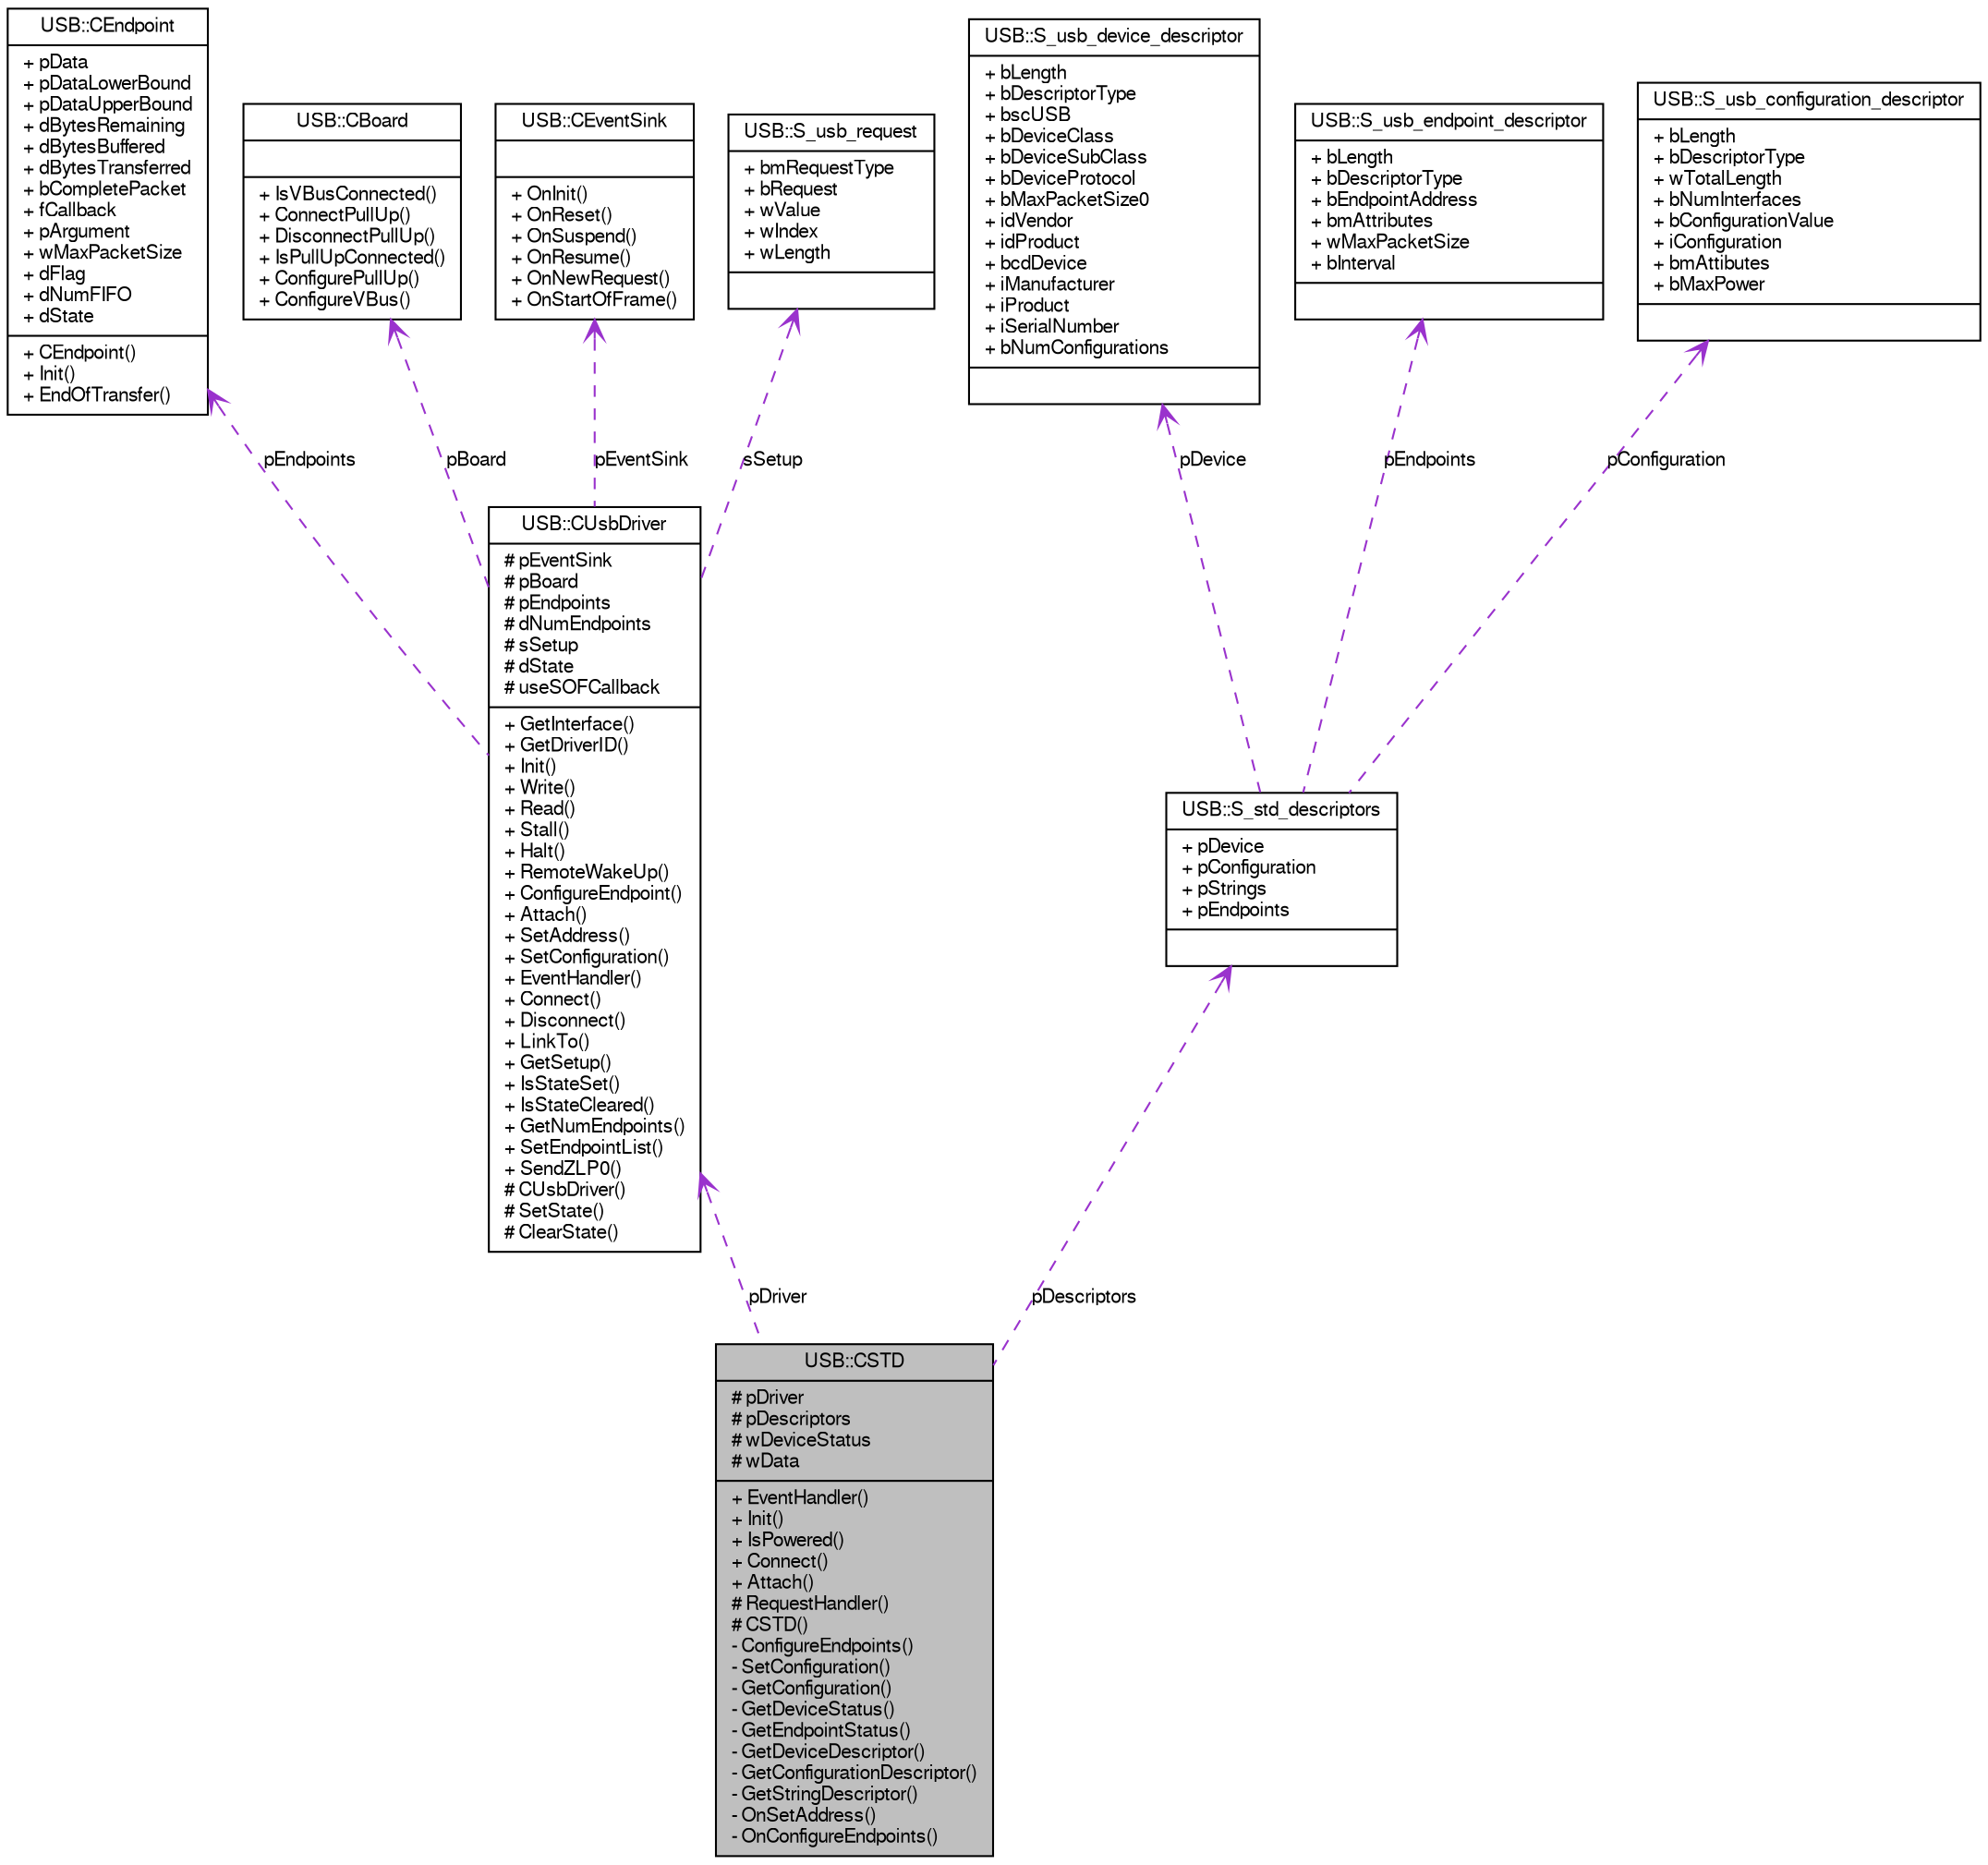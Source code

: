 digraph G
{
  bgcolor="transparent";
  edge [fontname="FreeSans",fontsize=10,labelfontname="FreeSans",labelfontsize=10];
  node [fontname="FreeSans",fontsize=10,shape=record];
  Node1 [label="{USB::CSTD\n|# pDriver\l# pDescriptors\l# wDeviceStatus\l# wData\l|+ EventHandler()\l+ Init()\l+ IsPowered()\l+ Connect()\l+ Attach()\l# RequestHandler()\l# CSTD()\l- ConfigureEndpoints()\l- SetConfiguration()\l- GetConfiguration()\l- GetDeviceStatus()\l- GetEndpointStatus()\l- GetDeviceDescriptor()\l- GetConfigurationDescriptor()\l- GetStringDescriptor()\l- OnSetAddress()\l- OnConfigureEndpoints()\l}",height=0.2,width=0.4,color="black", fillcolor="grey75", style="filled" fontcolor="black"];
  Node2 -> Node1 [dir=back,color="darkorchid3",fontsize=10,style="dashed",label="pDriver",arrowtail="open",fontname="FreeSans"];
  Node2 [label="{USB::CUsbDriver\n|# pEventSink\l# pBoard\l# pEndpoints\l# dNumEndpoints\l# sSetup\l# dState\l# useSOFCallback\l|+ GetInterface()\l+ GetDriverID()\l+ Init()\l+ Write()\l+ Read()\l+ Stall()\l+ Halt()\l+ RemoteWakeUp()\l+ ConfigureEndpoint()\l+ Attach()\l+ SetAddress()\l+ SetConfiguration()\l+ EventHandler()\l+ Connect()\l+ Disconnect()\l+ LinkTo()\l+ GetSetup()\l+ IsStateSet()\l+ IsStateCleared()\l+ GetNumEndpoints()\l+ SetEndpointList()\l+ SendZLP0()\l# CUsbDriver()\l# SetState()\l# ClearState()\l}",height=0.2,width=0.4,color="black",URL="$class_u_s_b_1_1_c_usb_driver.html",tooltip="Low-level USB device driver abstract class."];
  Node3 -> Node2 [dir=back,color="darkorchid3",fontsize=10,style="dashed",label="pEndpoints",arrowtail="open",fontname="FreeSans"];
  Node3 [label="{USB::CEndpoint\n|+ pData\l+ pDataLowerBound\l+ pDataUpperBound\l+ dBytesRemaining\l+ dBytesBuffered\l+ dBytesTransferred\l+ bCompletePacket\l+ fCallback\l+ pArgument\l+ wMaxPacketSize\l+ dFlag\l+ dNumFIFO\l+ dState\l|+ CEndpoint()\l+ Init()\l+ EndOfTransfer()\l}",height=0.2,width=0.4,color="black",URL="$class_u_s_b_1_1_c_endpoint.html",tooltip="This class is used to track the current status of an endpoint, i.e. the current transfer..."];
  Node4 -> Node2 [dir=back,color="darkorchid3",fontsize=10,style="dashed",label="pBoard",arrowtail="open",fontname="FreeSans"];
  Node4 [label="{USB::CBoard\n||+ IsVBusConnected()\l+ ConnectPullUp()\l+ DisconnectPullUp()\l+ IsPullUpConnected()\l+ ConfigurePullUp()\l+ ConfigureVBus()\l}",height=0.2,width=0.4,color="black",URL="$class_u_s_b_1_1_c_board.html",tooltip="Abstract class that declares board specific control of D+ pull up and VBUS detection..."];
  Node5 -> Node2 [dir=back,color="darkorchid3",fontsize=10,style="dashed",label="pEventSink",arrowtail="open",fontname="FreeSans"];
  Node5 [label="{USB::CEventSink\n||+ OnInit()\l+ OnReset()\l+ OnSuspend()\l+ OnResume()\l+ OnNewRequest()\l+ OnStartOfFrame()\l}",height=0.2,width=0.4,color="black",URL="$class_u_s_b_1_1_c_event_sink.html",tooltip="Abstract class that declares various event sinks (callbacks) called by the USB low-level..."];
  Node6 -> Node2 [dir=back,color="darkorchid3",fontsize=10,style="dashed",label="sSetup",arrowtail="open",fontname="FreeSans"];
  Node6 [label="{USB::S_usb_request\n|+ bmRequestType\l+ bRequest\l+ wValue\l+ wIndex\l+ wLength\l|}",height=0.2,width=0.4,color="black",URL="$struct_u_s_b_1_1_s__usb__request.html",tooltip="USB Standard Structures."];
  Node7 -> Node1 [dir=back,color="darkorchid3",fontsize=10,style="dashed",label="pDescriptors",arrowtail="open",fontname="FreeSans"];
  Node7 [label="{USB::S_std_descriptors\n|+ pDevice\l+ pConfiguration\l+ pStrings\l+ pEndpoints\l|}",height=0.2,width=0.4,color="black",URL="$struct_u_s_b_1_1_s__std__descriptors.html",tooltip="List of standard descriptors used by the device."];
  Node8 -> Node7 [dir=back,color="darkorchid3",fontsize=10,style="dashed",label="pDevice",arrowtail="open",fontname="FreeSans"];
  Node8 [label="{USB::S_usb_device_descriptor\n|+ bLength\l+ bDescriptorType\l+ bscUSB\l+ bDeviceClass\l+ bDeviceSubClass\l+ bDeviceProtocol\l+ bMaxPacketSize0\l+ idVendor\l+ idProduct\l+ bcdDevice\l+ iManufacturer\l+ iProduct\l+ iSerialNumber\l+ bNumConfigurations\l|}",height=0.2,width=0.4,color="black",URL="$struct_u_s_b_1_1_s__usb__device__descriptor.html",tooltip="This descriptor structure is used to provide information on various parameters of..."];
  Node9 -> Node7 [dir=back,color="darkorchid3",fontsize=10,style="dashed",label="pEndpoints",arrowtail="open",fontname="FreeSans"];
  Node9 [label="{USB::S_usb_endpoint_descriptor\n|+ bLength\l+ bDescriptorType\l+ bEndpointAddress\l+ bmAttributes\l+ wMaxPacketSize\l+ bInterval\l|}",height=0.2,width=0.4,color="black",URL="$struct_u_s_b_1_1_s__usb__endpoint__descriptor.html",tooltip="This structure is the standard endpoint descriptor. It contains the necessary information..."];
  Node10 -> Node7 [dir=back,color="darkorchid3",fontsize=10,style="dashed",label="pConfiguration",arrowtail="open",fontname="FreeSans"];
  Node10 [label="{USB::S_usb_configuration_descriptor\n|+ bLength\l+ bDescriptorType\l+ wTotalLength\l+ bNumInterfaces\l+ bConfigurationValue\l+ iConfiguration\l+ bmAttibutes\l+ bMaxPower\l|}",height=0.2,width=0.4,color="black",URL="$struct_u_s_b_1_1_s__usb__configuration__descriptor.html",tooltip="This is the standard configuration descriptor structure. It is used to report the..."];
}
